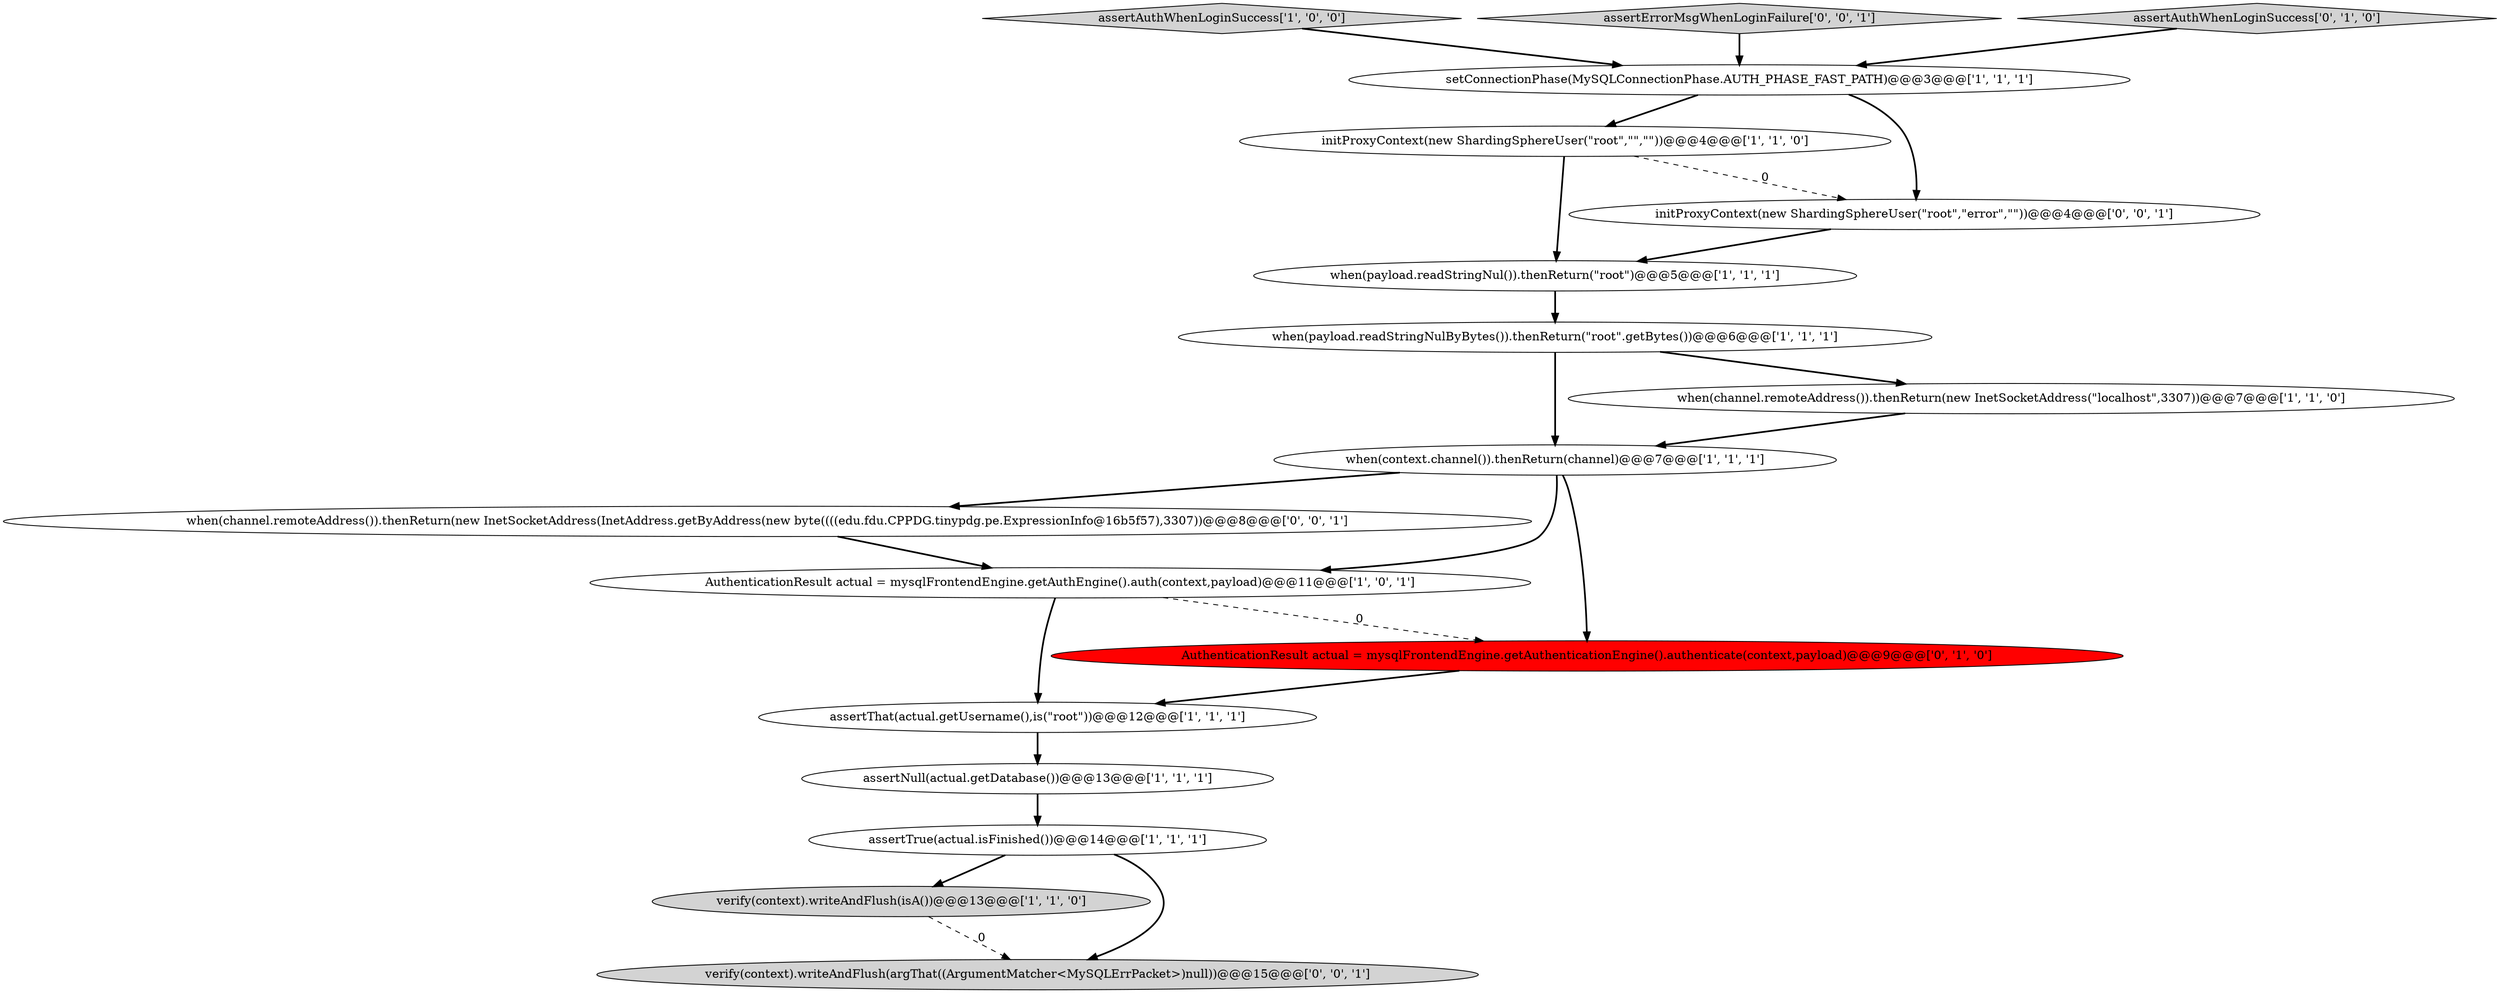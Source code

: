 digraph {
7 [style = filled, label = "assertAuthWhenLoginSuccess['1', '0', '0']", fillcolor = lightgray, shape = diamond image = "AAA0AAABBB1BBB"];
3 [style = filled, label = "when(payload.readStringNul()).thenReturn(\"root\")@@@5@@@['1', '1', '1']", fillcolor = white, shape = ellipse image = "AAA0AAABBB1BBB"];
1 [style = filled, label = "verify(context).writeAndFlush(isA())@@@13@@@['1', '1', '0']", fillcolor = lightgray, shape = ellipse image = "AAA0AAABBB1BBB"];
5 [style = filled, label = "initProxyContext(new ShardingSphereUser(\"root\",\"\",\"\"))@@@4@@@['1', '1', '0']", fillcolor = white, shape = ellipse image = "AAA0AAABBB1BBB"];
15 [style = filled, label = "when(channel.remoteAddress()).thenReturn(new InetSocketAddress(InetAddress.getByAddress(new byte((((edu.fdu.CPPDG.tinypdg.pe.ExpressionInfo@16b5f57),3307))@@@8@@@['0', '0', '1']", fillcolor = white, shape = ellipse image = "AAA0AAABBB3BBB"];
16 [style = filled, label = "assertErrorMsgWhenLoginFailure['0', '0', '1']", fillcolor = lightgray, shape = diamond image = "AAA0AAABBB3BBB"];
8 [style = filled, label = "when(context.channel()).thenReturn(channel)@@@7@@@['1', '1', '1']", fillcolor = white, shape = ellipse image = "AAA0AAABBB1BBB"];
11 [style = filled, label = "assertNull(actual.getDatabase())@@@13@@@['1', '1', '1']", fillcolor = white, shape = ellipse image = "AAA0AAABBB1BBB"];
4 [style = filled, label = "assertTrue(actual.isFinished())@@@14@@@['1', '1', '1']", fillcolor = white, shape = ellipse image = "AAA0AAABBB1BBB"];
13 [style = filled, label = "assertAuthWhenLoginSuccess['0', '1', '0']", fillcolor = lightgray, shape = diamond image = "AAA0AAABBB2BBB"];
17 [style = filled, label = "verify(context).writeAndFlush(argThat((ArgumentMatcher<MySQLErrPacket>)null))@@@15@@@['0', '0', '1']", fillcolor = lightgray, shape = ellipse image = "AAA0AAABBB3BBB"];
12 [style = filled, label = "AuthenticationResult actual = mysqlFrontendEngine.getAuthenticationEngine().authenticate(context,payload)@@@9@@@['0', '1', '0']", fillcolor = red, shape = ellipse image = "AAA1AAABBB2BBB"];
9 [style = filled, label = "when(channel.remoteAddress()).thenReturn(new InetSocketAddress(\"localhost\",3307))@@@7@@@['1', '1', '0']", fillcolor = white, shape = ellipse image = "AAA0AAABBB1BBB"];
10 [style = filled, label = "AuthenticationResult actual = mysqlFrontendEngine.getAuthEngine().auth(context,payload)@@@11@@@['1', '0', '1']", fillcolor = white, shape = ellipse image = "AAA0AAABBB1BBB"];
2 [style = filled, label = "setConnectionPhase(MySQLConnectionPhase.AUTH_PHASE_FAST_PATH)@@@3@@@['1', '1', '1']", fillcolor = white, shape = ellipse image = "AAA0AAABBB1BBB"];
14 [style = filled, label = "initProxyContext(new ShardingSphereUser(\"root\",\"error\",\"\"))@@@4@@@['0', '0', '1']", fillcolor = white, shape = ellipse image = "AAA0AAABBB3BBB"];
6 [style = filled, label = "assertThat(actual.getUsername(),is(\"root\"))@@@12@@@['1', '1', '1']", fillcolor = white, shape = ellipse image = "AAA0AAABBB1BBB"];
0 [style = filled, label = "when(payload.readStringNulByBytes()).thenReturn(\"root\".getBytes())@@@6@@@['1', '1', '1']", fillcolor = white, shape = ellipse image = "AAA0AAABBB1BBB"];
5->3 [style = bold, label=""];
14->3 [style = bold, label=""];
8->10 [style = bold, label=""];
0->9 [style = bold, label=""];
15->10 [style = bold, label=""];
5->14 [style = dashed, label="0"];
8->15 [style = bold, label=""];
4->17 [style = bold, label=""];
11->4 [style = bold, label=""];
10->12 [style = dashed, label="0"];
16->2 [style = bold, label=""];
9->8 [style = bold, label=""];
12->6 [style = bold, label=""];
10->6 [style = bold, label=""];
3->0 [style = bold, label=""];
1->17 [style = dashed, label="0"];
7->2 [style = bold, label=""];
6->11 [style = bold, label=""];
2->14 [style = bold, label=""];
0->8 [style = bold, label=""];
4->1 [style = bold, label=""];
8->12 [style = bold, label=""];
2->5 [style = bold, label=""];
13->2 [style = bold, label=""];
}
